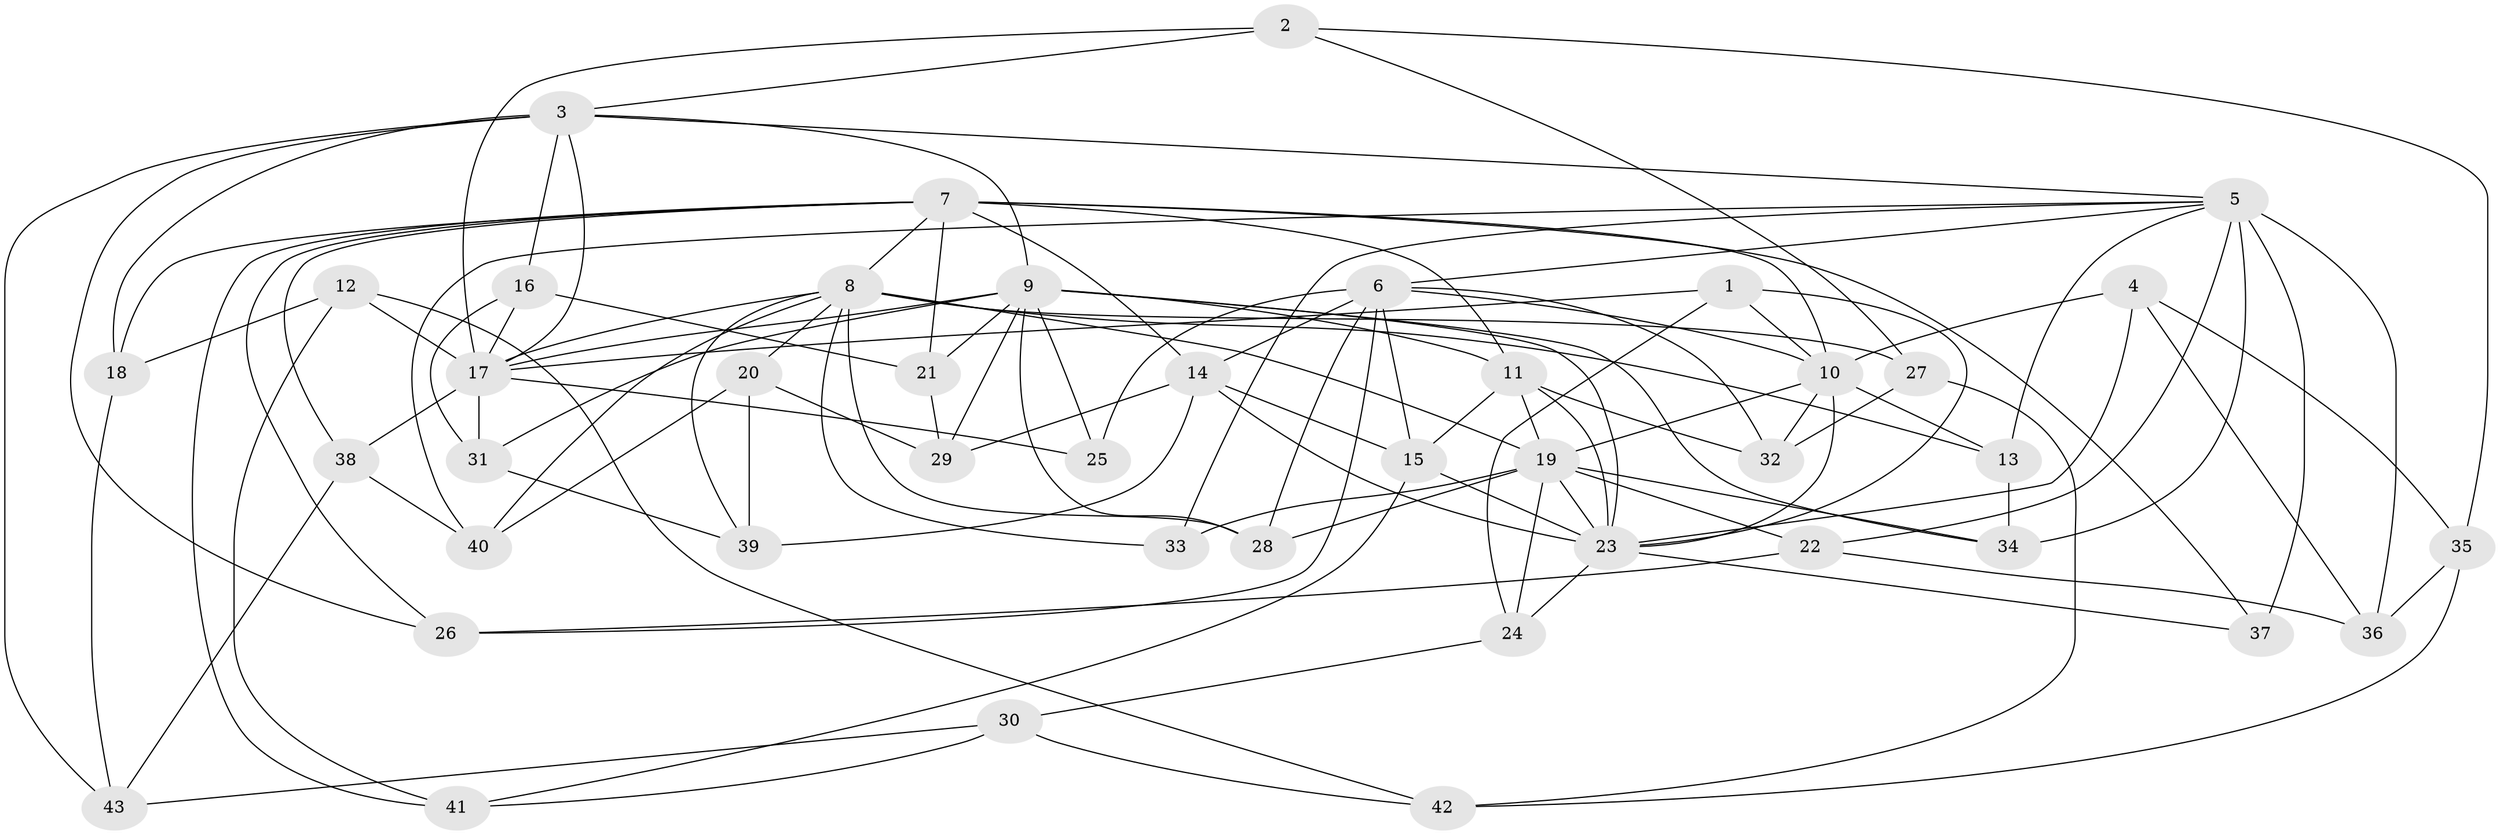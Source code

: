 // original degree distribution, {4: 1.0}
// Generated by graph-tools (version 1.1) at 2025/37/03/09/25 02:37:53]
// undirected, 43 vertices, 113 edges
graph export_dot {
graph [start="1"]
  node [color=gray90,style=filled];
  1;
  2;
  3;
  4;
  5;
  6;
  7;
  8;
  9;
  10;
  11;
  12;
  13;
  14;
  15;
  16;
  17;
  18;
  19;
  20;
  21;
  22;
  23;
  24;
  25;
  26;
  27;
  28;
  29;
  30;
  31;
  32;
  33;
  34;
  35;
  36;
  37;
  38;
  39;
  40;
  41;
  42;
  43;
  1 -- 10 [weight=1.0];
  1 -- 17 [weight=1.0];
  1 -- 23 [weight=1.0];
  1 -- 24 [weight=1.0];
  2 -- 3 [weight=1.0];
  2 -- 17 [weight=1.0];
  2 -- 27 [weight=1.0];
  2 -- 35 [weight=1.0];
  3 -- 5 [weight=1.0];
  3 -- 9 [weight=1.0];
  3 -- 16 [weight=1.0];
  3 -- 17 [weight=1.0];
  3 -- 18 [weight=1.0];
  3 -- 26 [weight=1.0];
  3 -- 43 [weight=1.0];
  4 -- 10 [weight=1.0];
  4 -- 23 [weight=1.0];
  4 -- 35 [weight=1.0];
  4 -- 36 [weight=1.0];
  5 -- 6 [weight=1.0];
  5 -- 13 [weight=1.0];
  5 -- 22 [weight=1.0];
  5 -- 33 [weight=1.0];
  5 -- 34 [weight=3.0];
  5 -- 36 [weight=1.0];
  5 -- 37 [weight=2.0];
  5 -- 40 [weight=1.0];
  6 -- 10 [weight=1.0];
  6 -- 14 [weight=1.0];
  6 -- 15 [weight=2.0];
  6 -- 25 [weight=2.0];
  6 -- 26 [weight=1.0];
  6 -- 28 [weight=1.0];
  6 -- 32 [weight=1.0];
  7 -- 8 [weight=1.0];
  7 -- 10 [weight=1.0];
  7 -- 11 [weight=3.0];
  7 -- 14 [weight=1.0];
  7 -- 18 [weight=1.0];
  7 -- 21 [weight=1.0];
  7 -- 26 [weight=1.0];
  7 -- 37 [weight=1.0];
  7 -- 38 [weight=1.0];
  7 -- 41 [weight=1.0];
  8 -- 13 [weight=1.0];
  8 -- 17 [weight=1.0];
  8 -- 19 [weight=1.0];
  8 -- 20 [weight=1.0];
  8 -- 27 [weight=1.0];
  8 -- 28 [weight=1.0];
  8 -- 33 [weight=1.0];
  8 -- 39 [weight=1.0];
  8 -- 40 [weight=1.0];
  9 -- 11 [weight=1.0];
  9 -- 17 [weight=1.0];
  9 -- 21 [weight=1.0];
  9 -- 23 [weight=1.0];
  9 -- 25 [weight=1.0];
  9 -- 28 [weight=1.0];
  9 -- 29 [weight=1.0];
  9 -- 31 [weight=1.0];
  9 -- 34 [weight=1.0];
  10 -- 13 [weight=1.0];
  10 -- 19 [weight=1.0];
  10 -- 23 [weight=1.0];
  10 -- 32 [weight=1.0];
  11 -- 15 [weight=1.0];
  11 -- 19 [weight=3.0];
  11 -- 23 [weight=1.0];
  11 -- 32 [weight=1.0];
  12 -- 17 [weight=1.0];
  12 -- 18 [weight=1.0];
  12 -- 41 [weight=1.0];
  12 -- 42 [weight=1.0];
  13 -- 34 [weight=1.0];
  14 -- 15 [weight=1.0];
  14 -- 23 [weight=3.0];
  14 -- 29 [weight=1.0];
  14 -- 39 [weight=1.0];
  15 -- 23 [weight=1.0];
  15 -- 41 [weight=1.0];
  16 -- 17 [weight=1.0];
  16 -- 21 [weight=1.0];
  16 -- 31 [weight=1.0];
  17 -- 25 [weight=1.0];
  17 -- 31 [weight=1.0];
  17 -- 38 [weight=1.0];
  18 -- 43 [weight=1.0];
  19 -- 22 [weight=1.0];
  19 -- 23 [weight=1.0];
  19 -- 24 [weight=1.0];
  19 -- 28 [weight=1.0];
  19 -- 33 [weight=2.0];
  19 -- 34 [weight=1.0];
  20 -- 29 [weight=1.0];
  20 -- 39 [weight=1.0];
  20 -- 40 [weight=1.0];
  21 -- 29 [weight=1.0];
  22 -- 26 [weight=1.0];
  22 -- 36 [weight=1.0];
  23 -- 24 [weight=1.0];
  23 -- 37 [weight=1.0];
  24 -- 30 [weight=1.0];
  27 -- 32 [weight=1.0];
  27 -- 42 [weight=1.0];
  30 -- 41 [weight=1.0];
  30 -- 42 [weight=1.0];
  30 -- 43 [weight=1.0];
  31 -- 39 [weight=1.0];
  35 -- 36 [weight=1.0];
  35 -- 42 [weight=1.0];
  38 -- 40 [weight=1.0];
  38 -- 43 [weight=1.0];
}
